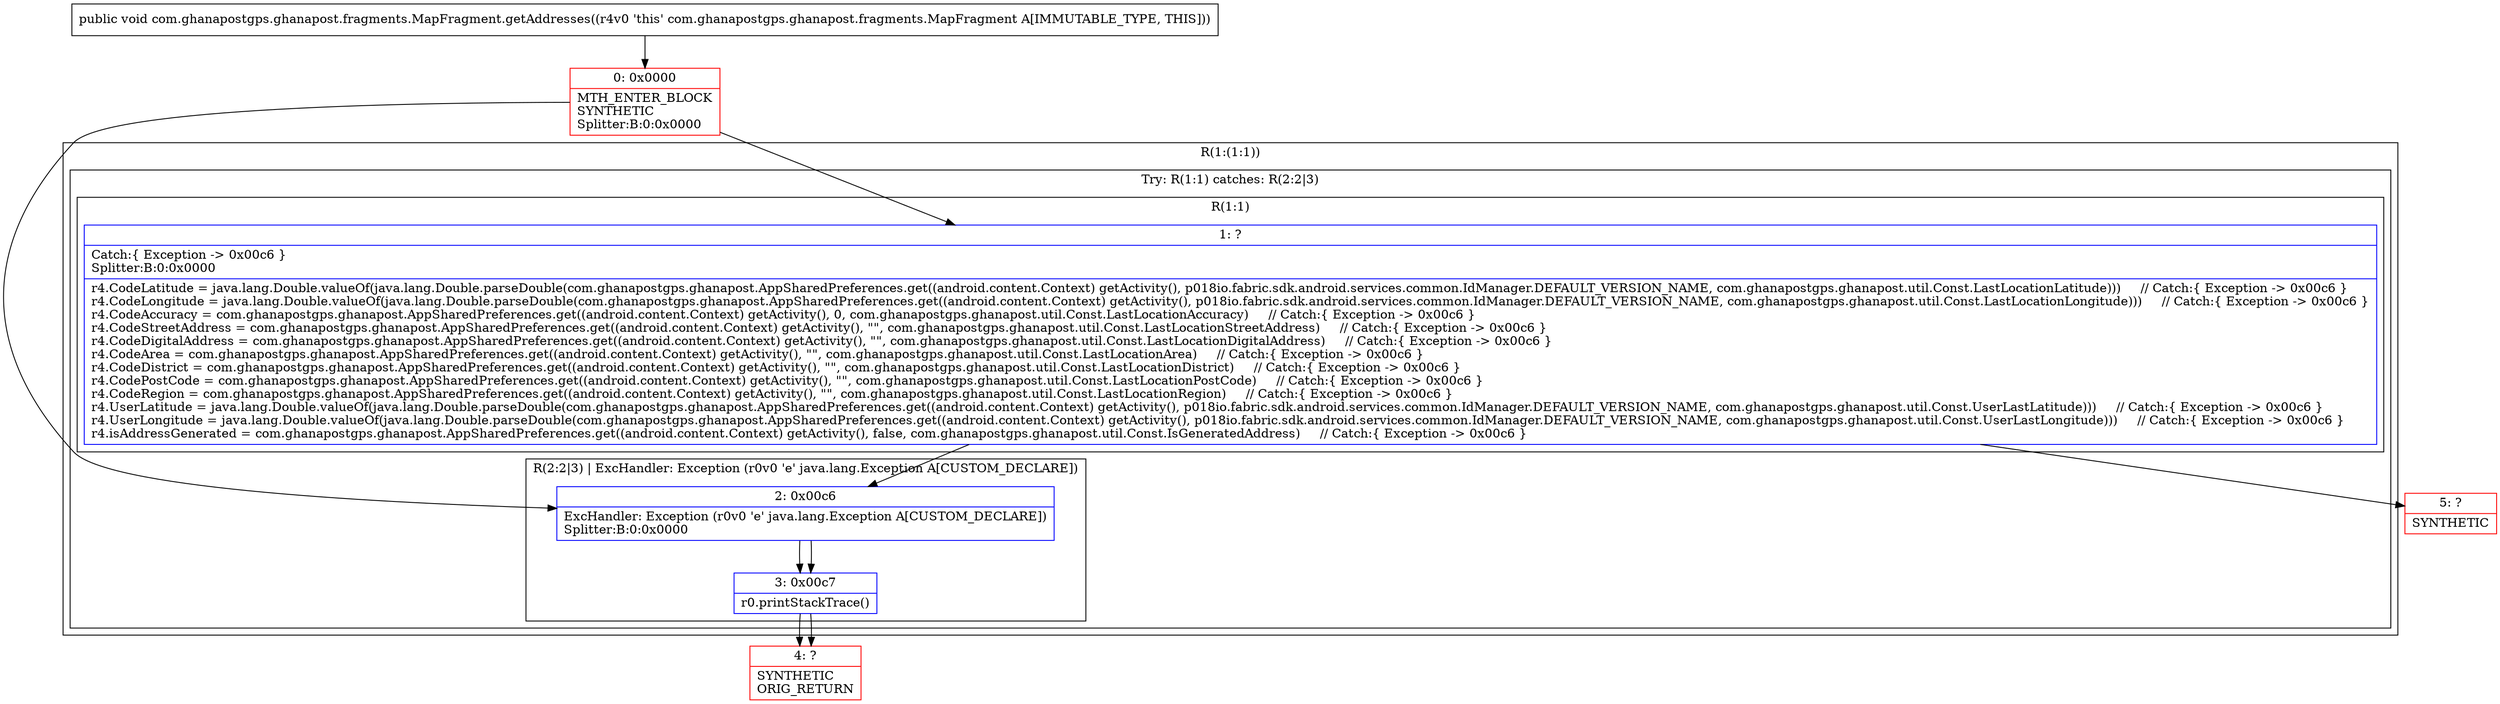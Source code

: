 digraph "CFG forcom.ghanapostgps.ghanapost.fragments.MapFragment.getAddresses()V" {
subgraph cluster_Region_855145046 {
label = "R(1:(1:1))";
node [shape=record,color=blue];
subgraph cluster_TryCatchRegion_118099160 {
label = "Try: R(1:1) catches: R(2:2|3)";
node [shape=record,color=blue];
subgraph cluster_Region_396415903 {
label = "R(1:1)";
node [shape=record,color=blue];
Node_1 [shape=record,label="{1\:\ ?|Catch:\{ Exception \-\> 0x00c6 \}\lSplitter:B:0:0x0000\l|r4.CodeLatitude = java.lang.Double.valueOf(java.lang.Double.parseDouble(com.ghanapostgps.ghanapost.AppSharedPreferences.get((android.content.Context) getActivity(), p018io.fabric.sdk.android.services.common.IdManager.DEFAULT_VERSION_NAME, com.ghanapostgps.ghanapost.util.Const.LastLocationLatitude)))     \/\/ Catch:\{ Exception \-\> 0x00c6 \}\lr4.CodeLongitude = java.lang.Double.valueOf(java.lang.Double.parseDouble(com.ghanapostgps.ghanapost.AppSharedPreferences.get((android.content.Context) getActivity(), p018io.fabric.sdk.android.services.common.IdManager.DEFAULT_VERSION_NAME, com.ghanapostgps.ghanapost.util.Const.LastLocationLongitude)))     \/\/ Catch:\{ Exception \-\> 0x00c6 \}\lr4.CodeAccuracy = com.ghanapostgps.ghanapost.AppSharedPreferences.get((android.content.Context) getActivity(), 0, com.ghanapostgps.ghanapost.util.Const.LastLocationAccuracy)     \/\/ Catch:\{ Exception \-\> 0x00c6 \}\lr4.CodeStreetAddress = com.ghanapostgps.ghanapost.AppSharedPreferences.get((android.content.Context) getActivity(), \"\", com.ghanapostgps.ghanapost.util.Const.LastLocationStreetAddress)     \/\/ Catch:\{ Exception \-\> 0x00c6 \}\lr4.CodeDigitalAddress = com.ghanapostgps.ghanapost.AppSharedPreferences.get((android.content.Context) getActivity(), \"\", com.ghanapostgps.ghanapost.util.Const.LastLocationDigitalAddress)     \/\/ Catch:\{ Exception \-\> 0x00c6 \}\lr4.CodeArea = com.ghanapostgps.ghanapost.AppSharedPreferences.get((android.content.Context) getActivity(), \"\", com.ghanapostgps.ghanapost.util.Const.LastLocationArea)     \/\/ Catch:\{ Exception \-\> 0x00c6 \}\lr4.CodeDistrict = com.ghanapostgps.ghanapost.AppSharedPreferences.get((android.content.Context) getActivity(), \"\", com.ghanapostgps.ghanapost.util.Const.LastLocationDistrict)     \/\/ Catch:\{ Exception \-\> 0x00c6 \}\lr4.CodePostCode = com.ghanapostgps.ghanapost.AppSharedPreferences.get((android.content.Context) getActivity(), \"\", com.ghanapostgps.ghanapost.util.Const.LastLocationPostCode)     \/\/ Catch:\{ Exception \-\> 0x00c6 \}\lr4.CodeRegion = com.ghanapostgps.ghanapost.AppSharedPreferences.get((android.content.Context) getActivity(), \"\", com.ghanapostgps.ghanapost.util.Const.LastLocationRegion)     \/\/ Catch:\{ Exception \-\> 0x00c6 \}\lr4.UserLatitude = java.lang.Double.valueOf(java.lang.Double.parseDouble(com.ghanapostgps.ghanapost.AppSharedPreferences.get((android.content.Context) getActivity(), p018io.fabric.sdk.android.services.common.IdManager.DEFAULT_VERSION_NAME, com.ghanapostgps.ghanapost.util.Const.UserLastLatitude)))     \/\/ Catch:\{ Exception \-\> 0x00c6 \}\lr4.UserLongitude = java.lang.Double.valueOf(java.lang.Double.parseDouble(com.ghanapostgps.ghanapost.AppSharedPreferences.get((android.content.Context) getActivity(), p018io.fabric.sdk.android.services.common.IdManager.DEFAULT_VERSION_NAME, com.ghanapostgps.ghanapost.util.Const.UserLastLongitude)))     \/\/ Catch:\{ Exception \-\> 0x00c6 \}\lr4.isAddressGenerated = com.ghanapostgps.ghanapost.AppSharedPreferences.get((android.content.Context) getActivity(), false, com.ghanapostgps.ghanapost.util.Const.IsGeneratedAddress)     \/\/ Catch:\{ Exception \-\> 0x00c6 \}\l}"];
}
subgraph cluster_Region_47712358 {
label = "R(2:2|3) | ExcHandler: Exception (r0v0 'e' java.lang.Exception A[CUSTOM_DECLARE])\l";
node [shape=record,color=blue];
Node_2 [shape=record,label="{2\:\ 0x00c6|ExcHandler: Exception (r0v0 'e' java.lang.Exception A[CUSTOM_DECLARE])\lSplitter:B:0:0x0000\l}"];
Node_3 [shape=record,label="{3\:\ 0x00c7|r0.printStackTrace()\l}"];
}
}
}
subgraph cluster_Region_47712358 {
label = "R(2:2|3) | ExcHandler: Exception (r0v0 'e' java.lang.Exception A[CUSTOM_DECLARE])\l";
node [shape=record,color=blue];
Node_2 [shape=record,label="{2\:\ 0x00c6|ExcHandler: Exception (r0v0 'e' java.lang.Exception A[CUSTOM_DECLARE])\lSplitter:B:0:0x0000\l}"];
Node_3 [shape=record,label="{3\:\ 0x00c7|r0.printStackTrace()\l}"];
}
Node_0 [shape=record,color=red,label="{0\:\ 0x0000|MTH_ENTER_BLOCK\lSYNTHETIC\lSplitter:B:0:0x0000\l}"];
Node_4 [shape=record,color=red,label="{4\:\ ?|SYNTHETIC\lORIG_RETURN\l}"];
Node_5 [shape=record,color=red,label="{5\:\ ?|SYNTHETIC\l}"];
MethodNode[shape=record,label="{public void com.ghanapostgps.ghanapost.fragments.MapFragment.getAddresses((r4v0 'this' com.ghanapostgps.ghanapost.fragments.MapFragment A[IMMUTABLE_TYPE, THIS])) }"];
MethodNode -> Node_0;
Node_1 -> Node_2;
Node_1 -> Node_5;
Node_2 -> Node_3;
Node_3 -> Node_4;
Node_2 -> Node_3;
Node_3 -> Node_4;
Node_0 -> Node_1;
Node_0 -> Node_2;
}

